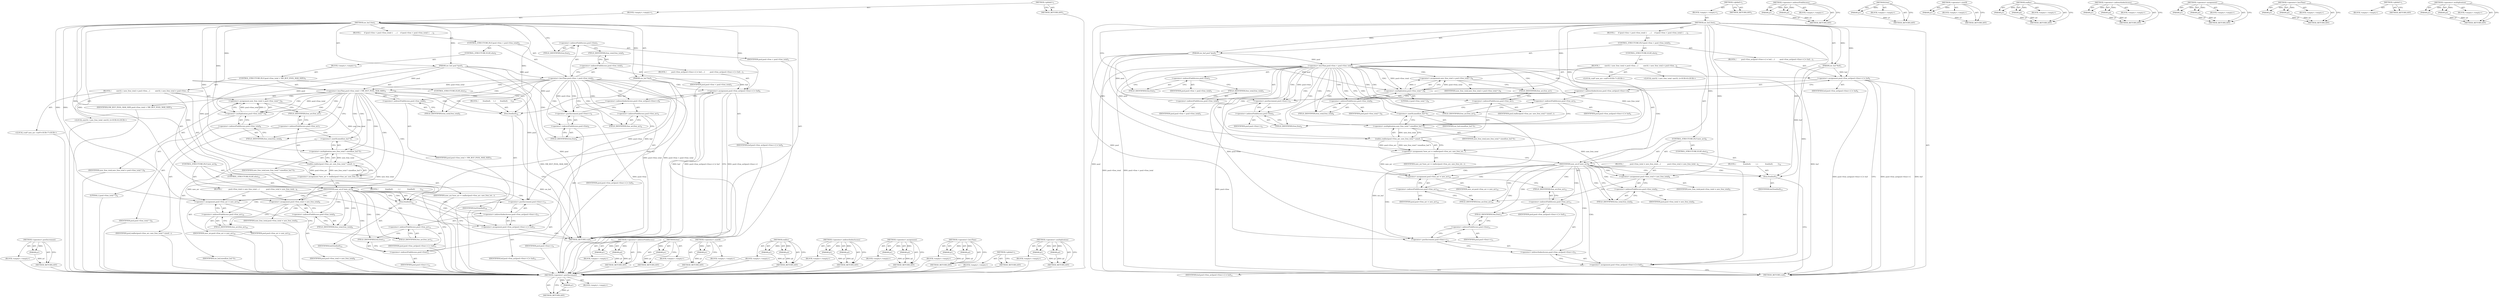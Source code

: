digraph "&lt;operator&gt;.multiplication" {
vulnerable_126 [label=<(METHOD,&lt;operator&gt;.postIncrement)>];
vulnerable_127 [label=<(PARAM,p1)>];
vulnerable_128 [label=<(BLOCK,&lt;empty&gt;,&lt;empty&gt;)>];
vulnerable_129 [label=<(METHOD_RETURN,ANY)>];
vulnerable_6 [label=<(METHOD,&lt;global&gt;)<SUB>1</SUB>>];
vulnerable_7 [label=<(BLOCK,&lt;empty&gt;,&lt;empty&gt;)<SUB>1</SUB>>];
vulnerable_8 [label=<(METHOD,nw_buf_free)<SUB>1</SUB>>];
vulnerable_9 [label=<(PARAM,nw_buf_pool *pool)<SUB>1</SUB>>];
vulnerable_10 [label=<(PARAM,nw_buf *buf)<SUB>1</SUB>>];
vulnerable_11 [label=<(BLOCK,{
     if (pool-&gt;free &lt; pool-&gt;free_total) {
   ...,{
     if (pool-&gt;free &lt; pool-&gt;free_total) {
   ...)<SUB>2</SUB>>];
vulnerable_12 [label=<(CONTROL_STRUCTURE,IF,if (pool-&gt;free &lt; pool-&gt;free_total))<SUB>3</SUB>>];
vulnerable_13 [label=<(&lt;operator&gt;.lessThan,pool-&gt;free &lt; pool-&gt;free_total)<SUB>3</SUB>>];
vulnerable_14 [label=<(&lt;operator&gt;.indirectFieldAccess,pool-&gt;free)<SUB>3</SUB>>];
vulnerable_15 [label=<(IDENTIFIER,pool,pool-&gt;free &lt; pool-&gt;free_total)<SUB>3</SUB>>];
vulnerable_16 [label=<(FIELD_IDENTIFIER,free,free)<SUB>3</SUB>>];
vulnerable_17 [label=<(&lt;operator&gt;.indirectFieldAccess,pool-&gt;free_total)<SUB>3</SUB>>];
vulnerable_18 [label=<(IDENTIFIER,pool,pool-&gt;free &lt; pool-&gt;free_total)<SUB>3</SUB>>];
vulnerable_19 [label=<(FIELD_IDENTIFIER,free_total,free_total)<SUB>3</SUB>>];
vulnerable_20 [label=<(BLOCK,{
         pool-&gt;free_arr[pool-&gt;free++] = buf;
...,{
         pool-&gt;free_arr[pool-&gt;free++] = buf;
...)<SUB>3</SUB>>];
vulnerable_21 [label=<(&lt;operator&gt;.assignment,pool-&gt;free_arr[pool-&gt;free++] = buf)<SUB>4</SUB>>];
vulnerable_22 [label=<(&lt;operator&gt;.indirectIndexAccess,pool-&gt;free_arr[pool-&gt;free++])<SUB>4</SUB>>];
vulnerable_23 [label=<(&lt;operator&gt;.indirectFieldAccess,pool-&gt;free_arr)<SUB>4</SUB>>];
vulnerable_24 [label=<(IDENTIFIER,pool,pool-&gt;free_arr[pool-&gt;free++] = buf)<SUB>4</SUB>>];
vulnerable_25 [label=<(FIELD_IDENTIFIER,free_arr,free_arr)<SUB>4</SUB>>];
vulnerable_26 [label=<(&lt;operator&gt;.postIncrement,pool-&gt;free++)<SUB>4</SUB>>];
vulnerable_27 [label=<(&lt;operator&gt;.indirectFieldAccess,pool-&gt;free)<SUB>4</SUB>>];
vulnerable_28 [label=<(IDENTIFIER,pool,pool-&gt;free++)<SUB>4</SUB>>];
vulnerable_29 [label=<(FIELD_IDENTIFIER,free,free)<SUB>4</SUB>>];
vulnerable_30 [label=<(IDENTIFIER,buf,pool-&gt;free_arr[pool-&gt;free++] = buf)<SUB>4</SUB>>];
vulnerable_31 [label=<(CONTROL_STRUCTURE,ELSE,else)<SUB>5</SUB>>];
vulnerable_32 [label=<(BLOCK,{
         uint32_t new_free_total = pool-&gt;free...,{
         uint32_t new_free_total = pool-&gt;free...)<SUB>5</SUB>>];
vulnerable_33 [label="<(LOCAL,uint32_t new_free_total: uint32_t)<SUB>6</SUB>>"];
vulnerable_34 [label=<(&lt;operator&gt;.assignment,new_free_total = pool-&gt;free_total * 2)<SUB>6</SUB>>];
vulnerable_35 [label=<(IDENTIFIER,new_free_total,new_free_total = pool-&gt;free_total * 2)<SUB>6</SUB>>];
vulnerable_36 [label=<(&lt;operator&gt;.multiplication,pool-&gt;free_total * 2)<SUB>6</SUB>>];
vulnerable_37 [label=<(&lt;operator&gt;.indirectFieldAccess,pool-&gt;free_total)<SUB>6</SUB>>];
vulnerable_38 [label=<(IDENTIFIER,pool,pool-&gt;free_total * 2)<SUB>6</SUB>>];
vulnerable_39 [label=<(FIELD_IDENTIFIER,free_total,free_total)<SUB>6</SUB>>];
vulnerable_40 [label=<(LITERAL,2,pool-&gt;free_total * 2)<SUB>6</SUB>>];
vulnerable_41 [label="<(LOCAL,void* new_arr: void*)<SUB>7</SUB>>"];
vulnerable_42 [label=<(&lt;operator&gt;.assignment,*new_arr = realloc(pool-&gt;free_arr, new_free_tot...)<SUB>7</SUB>>];
vulnerable_43 [label=<(IDENTIFIER,new_arr,*new_arr = realloc(pool-&gt;free_arr, new_free_tot...)<SUB>7</SUB>>];
vulnerable_44 [label=<(realloc,realloc(pool-&gt;free_arr, new_free_total * sizeof...)<SUB>7</SUB>>];
vulnerable_45 [label=<(&lt;operator&gt;.indirectFieldAccess,pool-&gt;free_arr)<SUB>7</SUB>>];
vulnerable_46 [label=<(IDENTIFIER,pool,realloc(pool-&gt;free_arr, new_free_total * sizeof...)<SUB>7</SUB>>];
vulnerable_47 [label=<(FIELD_IDENTIFIER,free_arr,free_arr)<SUB>7</SUB>>];
vulnerable_48 [label=<(&lt;operator&gt;.multiplication,new_free_total * sizeof(nw_buf *))<SUB>7</SUB>>];
vulnerable_49 [label=<(IDENTIFIER,new_free_total,new_free_total * sizeof(nw_buf *))<SUB>7</SUB>>];
vulnerable_50 [label=<(&lt;operator&gt;.sizeOf,sizeof(nw_buf *))<SUB>7</SUB>>];
vulnerable_51 [label=<(IDENTIFIER,nw_buf,sizeof(nw_buf *))<SUB>7</SUB>>];
vulnerable_52 [label=<(CONTROL_STRUCTURE,IF,if (new_arr))<SUB>8</SUB>>];
vulnerable_53 [label=<(IDENTIFIER,new_arr,if (new_arr))<SUB>8</SUB>>];
vulnerable_54 [label=<(BLOCK,{
            pool-&gt;free_total = new_free_total...,{
            pool-&gt;free_total = new_free_total...)<SUB>8</SUB>>];
vulnerable_55 [label=<(&lt;operator&gt;.assignment,pool-&gt;free_total = new_free_total)<SUB>9</SUB>>];
vulnerable_56 [label=<(&lt;operator&gt;.indirectFieldAccess,pool-&gt;free_total)<SUB>9</SUB>>];
vulnerable_57 [label=<(IDENTIFIER,pool,pool-&gt;free_total = new_free_total)<SUB>9</SUB>>];
vulnerable_58 [label=<(FIELD_IDENTIFIER,free_total,free_total)<SUB>9</SUB>>];
vulnerable_59 [label=<(IDENTIFIER,new_free_total,pool-&gt;free_total = new_free_total)<SUB>9</SUB>>];
vulnerable_60 [label=<(&lt;operator&gt;.assignment,pool-&gt;free_arr = new_arr)<SUB>10</SUB>>];
vulnerable_61 [label=<(&lt;operator&gt;.indirectFieldAccess,pool-&gt;free_arr)<SUB>10</SUB>>];
vulnerable_62 [label=<(IDENTIFIER,pool,pool-&gt;free_arr = new_arr)<SUB>10</SUB>>];
vulnerable_63 [label=<(FIELD_IDENTIFIER,free_arr,free_arr)<SUB>10</SUB>>];
vulnerable_64 [label=<(IDENTIFIER,new_arr,pool-&gt;free_arr = new_arr)<SUB>10</SUB>>];
vulnerable_65 [label=<(&lt;operator&gt;.assignment,pool-&gt;free_arr[pool-&gt;free++] = buf)<SUB>11</SUB>>];
vulnerable_66 [label=<(&lt;operator&gt;.indirectIndexAccess,pool-&gt;free_arr[pool-&gt;free++])<SUB>11</SUB>>];
vulnerable_67 [label=<(&lt;operator&gt;.indirectFieldAccess,pool-&gt;free_arr)<SUB>11</SUB>>];
vulnerable_68 [label=<(IDENTIFIER,pool,pool-&gt;free_arr[pool-&gt;free++] = buf)<SUB>11</SUB>>];
vulnerable_69 [label=<(FIELD_IDENTIFIER,free_arr,free_arr)<SUB>11</SUB>>];
vulnerable_70 [label=<(&lt;operator&gt;.postIncrement,pool-&gt;free++)<SUB>11</SUB>>];
vulnerable_71 [label=<(&lt;operator&gt;.indirectFieldAccess,pool-&gt;free)<SUB>11</SUB>>];
vulnerable_72 [label=<(IDENTIFIER,pool,pool-&gt;free++)<SUB>11</SUB>>];
vulnerable_73 [label=<(FIELD_IDENTIFIER,free,free)<SUB>11</SUB>>];
vulnerable_74 [label=<(IDENTIFIER,buf,pool-&gt;free_arr[pool-&gt;free++] = buf)<SUB>11</SUB>>];
vulnerable_75 [label=<(CONTROL_STRUCTURE,ELSE,else)<SUB>12</SUB>>];
vulnerable_76 [label=<(BLOCK,{
             free(buf);
         },{
             free(buf);
         })<SUB>12</SUB>>];
vulnerable_77 [label=<(free,free(buf))<SUB>13</SUB>>];
vulnerable_78 [label=<(IDENTIFIER,buf,free(buf))<SUB>13</SUB>>];
vulnerable_79 [label=<(METHOD_RETURN,void)<SUB>1</SUB>>];
vulnerable_81 [label=<(METHOD_RETURN,ANY)<SUB>1</SUB>>];
vulnerable_111 [label=<(METHOD,&lt;operator&gt;.indirectFieldAccess)>];
vulnerable_112 [label=<(PARAM,p1)>];
vulnerable_113 [label=<(PARAM,p2)>];
vulnerable_114 [label=<(BLOCK,&lt;empty&gt;,&lt;empty&gt;)>];
vulnerable_115 [label=<(METHOD_RETURN,ANY)>];
vulnerable_144 [label=<(METHOD,free)>];
vulnerable_145 [label=<(PARAM,p1)>];
vulnerable_146 [label=<(BLOCK,&lt;empty&gt;,&lt;empty&gt;)>];
vulnerable_147 [label=<(METHOD_RETURN,ANY)>];
vulnerable_140 [label=<(METHOD,&lt;operator&gt;.sizeOf)>];
vulnerable_141 [label=<(PARAM,p1)>];
vulnerable_142 [label=<(BLOCK,&lt;empty&gt;,&lt;empty&gt;)>];
vulnerable_143 [label=<(METHOD_RETURN,ANY)>];
vulnerable_135 [label=<(METHOD,realloc)>];
vulnerable_136 [label=<(PARAM,p1)>];
vulnerable_137 [label=<(PARAM,p2)>];
vulnerable_138 [label=<(BLOCK,&lt;empty&gt;,&lt;empty&gt;)>];
vulnerable_139 [label=<(METHOD_RETURN,ANY)>];
vulnerable_121 [label=<(METHOD,&lt;operator&gt;.indirectIndexAccess)>];
vulnerable_122 [label=<(PARAM,p1)>];
vulnerable_123 [label=<(PARAM,p2)>];
vulnerable_124 [label=<(BLOCK,&lt;empty&gt;,&lt;empty&gt;)>];
vulnerable_125 [label=<(METHOD_RETURN,ANY)>];
vulnerable_116 [label=<(METHOD,&lt;operator&gt;.assignment)>];
vulnerable_117 [label=<(PARAM,p1)>];
vulnerable_118 [label=<(PARAM,p2)>];
vulnerable_119 [label=<(BLOCK,&lt;empty&gt;,&lt;empty&gt;)>];
vulnerable_120 [label=<(METHOD_RETURN,ANY)>];
vulnerable_106 [label=<(METHOD,&lt;operator&gt;.lessThan)>];
vulnerable_107 [label=<(PARAM,p1)>];
vulnerable_108 [label=<(PARAM,p2)>];
vulnerable_109 [label=<(BLOCK,&lt;empty&gt;,&lt;empty&gt;)>];
vulnerable_110 [label=<(METHOD_RETURN,ANY)>];
vulnerable_100 [label=<(METHOD,&lt;global&gt;)<SUB>1</SUB>>];
vulnerable_101 [label=<(BLOCK,&lt;empty&gt;,&lt;empty&gt;)>];
vulnerable_102 [label=<(METHOD_RETURN,ANY)>];
vulnerable_130 [label=<(METHOD,&lt;operator&gt;.multiplication)>];
vulnerable_131 [label=<(PARAM,p1)>];
vulnerable_132 [label=<(PARAM,p2)>];
vulnerable_133 [label=<(BLOCK,&lt;empty&gt;,&lt;empty&gt;)>];
vulnerable_134 [label=<(METHOD_RETURN,ANY)>];
fixed_137 [label=<(METHOD,&lt;operator&gt;.postIncrement)>];
fixed_138 [label=<(PARAM,p1)>];
fixed_139 [label=<(BLOCK,&lt;empty&gt;,&lt;empty&gt;)>];
fixed_140 [label=<(METHOD_RETURN,ANY)>];
fixed_6 [label=<(METHOD,&lt;global&gt;)<SUB>1</SUB>>];
fixed_7 [label=<(BLOCK,&lt;empty&gt;,&lt;empty&gt;)<SUB>1</SUB>>];
fixed_8 [label=<(METHOD,nw_buf_free)<SUB>1</SUB>>];
fixed_9 [label=<(PARAM,nw_buf_pool *pool)<SUB>1</SUB>>];
fixed_10 [label=<(PARAM,nw_buf *buf)<SUB>1</SUB>>];
fixed_11 [label=<(BLOCK,{
     if (pool-&gt;free &lt; pool-&gt;free_total) {
   ...,{
     if (pool-&gt;free &lt; pool-&gt;free_total) {
   ...)<SUB>2</SUB>>];
fixed_12 [label=<(CONTROL_STRUCTURE,IF,if (pool-&gt;free &lt; pool-&gt;free_total))<SUB>3</SUB>>];
fixed_13 [label=<(&lt;operator&gt;.lessThan,pool-&gt;free &lt; pool-&gt;free_total)<SUB>3</SUB>>];
fixed_14 [label=<(&lt;operator&gt;.indirectFieldAccess,pool-&gt;free)<SUB>3</SUB>>];
fixed_15 [label=<(IDENTIFIER,pool,pool-&gt;free &lt; pool-&gt;free_total)<SUB>3</SUB>>];
fixed_16 [label=<(FIELD_IDENTIFIER,free,free)<SUB>3</SUB>>];
fixed_17 [label=<(&lt;operator&gt;.indirectFieldAccess,pool-&gt;free_total)<SUB>3</SUB>>];
fixed_18 [label=<(IDENTIFIER,pool,pool-&gt;free &lt; pool-&gt;free_total)<SUB>3</SUB>>];
fixed_19 [label=<(FIELD_IDENTIFIER,free_total,free_total)<SUB>3</SUB>>];
fixed_20 [label=<(BLOCK,{
         pool-&gt;free_arr[pool-&gt;free++] = buf;
...,{
         pool-&gt;free_arr[pool-&gt;free++] = buf;
...)<SUB>3</SUB>>];
fixed_21 [label=<(&lt;operator&gt;.assignment,pool-&gt;free_arr[pool-&gt;free++] = buf)<SUB>4</SUB>>];
fixed_22 [label=<(&lt;operator&gt;.indirectIndexAccess,pool-&gt;free_arr[pool-&gt;free++])<SUB>4</SUB>>];
fixed_23 [label=<(&lt;operator&gt;.indirectFieldAccess,pool-&gt;free_arr)<SUB>4</SUB>>];
fixed_24 [label=<(IDENTIFIER,pool,pool-&gt;free_arr[pool-&gt;free++] = buf)<SUB>4</SUB>>];
fixed_25 [label=<(FIELD_IDENTIFIER,free_arr,free_arr)<SUB>4</SUB>>];
fixed_26 [label=<(&lt;operator&gt;.postIncrement,pool-&gt;free++)<SUB>4</SUB>>];
fixed_27 [label=<(&lt;operator&gt;.indirectFieldAccess,pool-&gt;free)<SUB>4</SUB>>];
fixed_28 [label=<(IDENTIFIER,pool,pool-&gt;free++)<SUB>4</SUB>>];
fixed_29 [label=<(FIELD_IDENTIFIER,free,free)<SUB>4</SUB>>];
fixed_30 [label=<(IDENTIFIER,buf,pool-&gt;free_arr[pool-&gt;free++] = buf)<SUB>4</SUB>>];
fixed_31 [label=<(CONTROL_STRUCTURE,ELSE,else)<SUB>5</SUB>>];
fixed_32 [label=<(BLOCK,&lt;empty&gt;,&lt;empty&gt;)<SUB>5</SUB>>];
fixed_33 [label=<(CONTROL_STRUCTURE,IF,if (pool-&gt;free_total &lt; NW_BUF_POOL_MAX_SIZE))<SUB>5</SUB>>];
fixed_34 [label=<(&lt;operator&gt;.lessThan,pool-&gt;free_total &lt; NW_BUF_POOL_MAX_SIZE)<SUB>5</SUB>>];
fixed_35 [label=<(&lt;operator&gt;.indirectFieldAccess,pool-&gt;free_total)<SUB>5</SUB>>];
fixed_36 [label=<(IDENTIFIER,pool,pool-&gt;free_total &lt; NW_BUF_POOL_MAX_SIZE)<SUB>5</SUB>>];
fixed_37 [label=<(FIELD_IDENTIFIER,free_total,free_total)<SUB>5</SUB>>];
fixed_38 [label=<(IDENTIFIER,NW_BUF_POOL_MAX_SIZE,pool-&gt;free_total &lt; NW_BUF_POOL_MAX_SIZE)<SUB>5</SUB>>];
fixed_39 [label=<(BLOCK,{
         uint32_t new_free_total = pool-&gt;free...,{
         uint32_t new_free_total = pool-&gt;free...)<SUB>5</SUB>>];
fixed_40 [label="<(LOCAL,uint32_t new_free_total: uint32_t)<SUB>6</SUB>>"];
fixed_41 [label=<(&lt;operator&gt;.assignment,new_free_total = pool-&gt;free_total * 2)<SUB>6</SUB>>];
fixed_42 [label=<(IDENTIFIER,new_free_total,new_free_total = pool-&gt;free_total * 2)<SUB>6</SUB>>];
fixed_43 [label=<(&lt;operator&gt;.multiplication,pool-&gt;free_total * 2)<SUB>6</SUB>>];
fixed_44 [label=<(&lt;operator&gt;.indirectFieldAccess,pool-&gt;free_total)<SUB>6</SUB>>];
fixed_45 [label=<(IDENTIFIER,pool,pool-&gt;free_total * 2)<SUB>6</SUB>>];
fixed_46 [label=<(FIELD_IDENTIFIER,free_total,free_total)<SUB>6</SUB>>];
fixed_47 [label=<(LITERAL,2,pool-&gt;free_total * 2)<SUB>6</SUB>>];
fixed_48 [label="<(LOCAL,void* new_arr: void*)<SUB>7</SUB>>"];
fixed_49 [label=<(&lt;operator&gt;.assignment,*new_arr = realloc(pool-&gt;free_arr, new_free_tot...)<SUB>7</SUB>>];
fixed_50 [label=<(IDENTIFIER,new_arr,*new_arr = realloc(pool-&gt;free_arr, new_free_tot...)<SUB>7</SUB>>];
fixed_51 [label=<(realloc,realloc(pool-&gt;free_arr, new_free_total * sizeof...)<SUB>7</SUB>>];
fixed_52 [label=<(&lt;operator&gt;.indirectFieldAccess,pool-&gt;free_arr)<SUB>7</SUB>>];
fixed_53 [label=<(IDENTIFIER,pool,realloc(pool-&gt;free_arr, new_free_total * sizeof...)<SUB>7</SUB>>];
fixed_54 [label=<(FIELD_IDENTIFIER,free_arr,free_arr)<SUB>7</SUB>>];
fixed_55 [label=<(&lt;operator&gt;.multiplication,new_free_total * sizeof(nw_buf *))<SUB>7</SUB>>];
fixed_56 [label=<(IDENTIFIER,new_free_total,new_free_total * sizeof(nw_buf *))<SUB>7</SUB>>];
fixed_57 [label=<(&lt;operator&gt;.sizeOf,sizeof(nw_buf *))<SUB>7</SUB>>];
fixed_58 [label=<(IDENTIFIER,nw_buf,sizeof(nw_buf *))<SUB>7</SUB>>];
fixed_59 [label=<(CONTROL_STRUCTURE,IF,if (new_arr))<SUB>8</SUB>>];
fixed_60 [label=<(IDENTIFIER,new_arr,if (new_arr))<SUB>8</SUB>>];
fixed_61 [label=<(BLOCK,{
            pool-&gt;free_total = new_free_total...,{
            pool-&gt;free_total = new_free_total...)<SUB>8</SUB>>];
fixed_62 [label=<(&lt;operator&gt;.assignment,pool-&gt;free_total = new_free_total)<SUB>9</SUB>>];
fixed_63 [label=<(&lt;operator&gt;.indirectFieldAccess,pool-&gt;free_total)<SUB>9</SUB>>];
fixed_64 [label=<(IDENTIFIER,pool,pool-&gt;free_total = new_free_total)<SUB>9</SUB>>];
fixed_65 [label=<(FIELD_IDENTIFIER,free_total,free_total)<SUB>9</SUB>>];
fixed_66 [label=<(IDENTIFIER,new_free_total,pool-&gt;free_total = new_free_total)<SUB>9</SUB>>];
fixed_67 [label=<(&lt;operator&gt;.assignment,pool-&gt;free_arr = new_arr)<SUB>10</SUB>>];
fixed_68 [label=<(&lt;operator&gt;.indirectFieldAccess,pool-&gt;free_arr)<SUB>10</SUB>>];
fixed_69 [label=<(IDENTIFIER,pool,pool-&gt;free_arr = new_arr)<SUB>10</SUB>>];
fixed_70 [label=<(FIELD_IDENTIFIER,free_arr,free_arr)<SUB>10</SUB>>];
fixed_71 [label=<(IDENTIFIER,new_arr,pool-&gt;free_arr = new_arr)<SUB>10</SUB>>];
fixed_72 [label=<(&lt;operator&gt;.assignment,pool-&gt;free_arr[pool-&gt;free++] = buf)<SUB>11</SUB>>];
fixed_73 [label=<(&lt;operator&gt;.indirectIndexAccess,pool-&gt;free_arr[pool-&gt;free++])<SUB>11</SUB>>];
fixed_74 [label=<(&lt;operator&gt;.indirectFieldAccess,pool-&gt;free_arr)<SUB>11</SUB>>];
fixed_75 [label=<(IDENTIFIER,pool,pool-&gt;free_arr[pool-&gt;free++] = buf)<SUB>11</SUB>>];
fixed_76 [label=<(FIELD_IDENTIFIER,free_arr,free_arr)<SUB>11</SUB>>];
fixed_77 [label=<(&lt;operator&gt;.postIncrement,pool-&gt;free++)<SUB>11</SUB>>];
fixed_78 [label=<(&lt;operator&gt;.indirectFieldAccess,pool-&gt;free)<SUB>11</SUB>>];
fixed_79 [label=<(IDENTIFIER,pool,pool-&gt;free++)<SUB>11</SUB>>];
fixed_80 [label=<(FIELD_IDENTIFIER,free,free)<SUB>11</SUB>>];
fixed_81 [label=<(IDENTIFIER,buf,pool-&gt;free_arr[pool-&gt;free++] = buf)<SUB>11</SUB>>];
fixed_82 [label=<(CONTROL_STRUCTURE,ELSE,else)<SUB>12</SUB>>];
fixed_83 [label=<(BLOCK,{
             free(buf);
         },{
             free(buf);
         })<SUB>12</SUB>>];
fixed_84 [label=<(free,free(buf))<SUB>13</SUB>>];
fixed_85 [label=<(IDENTIFIER,buf,free(buf))<SUB>13</SUB>>];
fixed_86 [label=<(CONTROL_STRUCTURE,ELSE,else)<SUB>15</SUB>>];
fixed_87 [label=<(BLOCK,{
        free(buf);
     },{
        free(buf);
     })<SUB>15</SUB>>];
fixed_88 [label=<(free,free(buf))<SUB>16</SUB>>];
fixed_89 [label=<(IDENTIFIER,buf,free(buf))<SUB>16</SUB>>];
fixed_90 [label=<(METHOD_RETURN,void)<SUB>1</SUB>>];
fixed_92 [label=<(METHOD_RETURN,ANY)<SUB>1</SUB>>];
fixed_122 [label=<(METHOD,&lt;operator&gt;.indirectFieldAccess)>];
fixed_123 [label=<(PARAM,p1)>];
fixed_124 [label=<(PARAM,p2)>];
fixed_125 [label=<(BLOCK,&lt;empty&gt;,&lt;empty&gt;)>];
fixed_126 [label=<(METHOD_RETURN,ANY)>];
fixed_155 [label=<(METHOD,free)>];
fixed_156 [label=<(PARAM,p1)>];
fixed_157 [label=<(BLOCK,&lt;empty&gt;,&lt;empty&gt;)>];
fixed_158 [label=<(METHOD_RETURN,ANY)>];
fixed_151 [label=<(METHOD,&lt;operator&gt;.sizeOf)>];
fixed_152 [label=<(PARAM,p1)>];
fixed_153 [label=<(BLOCK,&lt;empty&gt;,&lt;empty&gt;)>];
fixed_154 [label=<(METHOD_RETURN,ANY)>];
fixed_146 [label=<(METHOD,realloc)>];
fixed_147 [label=<(PARAM,p1)>];
fixed_148 [label=<(PARAM,p2)>];
fixed_149 [label=<(BLOCK,&lt;empty&gt;,&lt;empty&gt;)>];
fixed_150 [label=<(METHOD_RETURN,ANY)>];
fixed_132 [label=<(METHOD,&lt;operator&gt;.indirectIndexAccess)>];
fixed_133 [label=<(PARAM,p1)>];
fixed_134 [label=<(PARAM,p2)>];
fixed_135 [label=<(BLOCK,&lt;empty&gt;,&lt;empty&gt;)>];
fixed_136 [label=<(METHOD_RETURN,ANY)>];
fixed_127 [label=<(METHOD,&lt;operator&gt;.assignment)>];
fixed_128 [label=<(PARAM,p1)>];
fixed_129 [label=<(PARAM,p2)>];
fixed_130 [label=<(BLOCK,&lt;empty&gt;,&lt;empty&gt;)>];
fixed_131 [label=<(METHOD_RETURN,ANY)>];
fixed_117 [label=<(METHOD,&lt;operator&gt;.lessThan)>];
fixed_118 [label=<(PARAM,p1)>];
fixed_119 [label=<(PARAM,p2)>];
fixed_120 [label=<(BLOCK,&lt;empty&gt;,&lt;empty&gt;)>];
fixed_121 [label=<(METHOD_RETURN,ANY)>];
fixed_111 [label=<(METHOD,&lt;global&gt;)<SUB>1</SUB>>];
fixed_112 [label=<(BLOCK,&lt;empty&gt;,&lt;empty&gt;)>];
fixed_113 [label=<(METHOD_RETURN,ANY)>];
fixed_141 [label=<(METHOD,&lt;operator&gt;.multiplication)>];
fixed_142 [label=<(PARAM,p1)>];
fixed_143 [label=<(PARAM,p2)>];
fixed_144 [label=<(BLOCK,&lt;empty&gt;,&lt;empty&gt;)>];
fixed_145 [label=<(METHOD_RETURN,ANY)>];
vulnerable_126 -> vulnerable_127  [key=0, label="AST: "];
vulnerable_126 -> vulnerable_127  [key=1, label="DDG: "];
vulnerable_126 -> vulnerable_128  [key=0, label="AST: "];
vulnerable_126 -> vulnerable_129  [key=0, label="AST: "];
vulnerable_126 -> vulnerable_129  [key=1, label="CFG: "];
vulnerable_127 -> vulnerable_129  [key=0, label="DDG: p1"];
vulnerable_6 -> vulnerable_7  [key=0, label="AST: "];
vulnerable_6 -> vulnerable_81  [key=0, label="AST: "];
vulnerable_6 -> vulnerable_81  [key=1, label="CFG: "];
vulnerable_7 -> vulnerable_8  [key=0, label="AST: "];
vulnerable_8 -> vulnerable_9  [key=0, label="AST: "];
vulnerable_8 -> vulnerable_9  [key=1, label="DDG: "];
vulnerable_8 -> vulnerable_10  [key=0, label="AST: "];
vulnerable_8 -> vulnerable_10  [key=1, label="DDG: "];
vulnerable_8 -> vulnerable_11  [key=0, label="AST: "];
vulnerable_8 -> vulnerable_79  [key=0, label="AST: "];
vulnerable_8 -> vulnerable_16  [key=0, label="CFG: "];
vulnerable_8 -> vulnerable_21  [key=0, label="DDG: "];
vulnerable_8 -> vulnerable_53  [key=0, label="DDG: "];
vulnerable_8 -> vulnerable_36  [key=0, label="DDG: "];
vulnerable_8 -> vulnerable_55  [key=0, label="DDG: "];
vulnerable_8 -> vulnerable_60  [key=0, label="DDG: "];
vulnerable_8 -> vulnerable_65  [key=0, label="DDG: "];
vulnerable_8 -> vulnerable_48  [key=0, label="DDG: "];
vulnerable_8 -> vulnerable_77  [key=0, label="DDG: "];
vulnerable_9 -> vulnerable_79  [key=0, label="DDG: pool"];
vulnerable_9 -> vulnerable_13  [key=0, label="DDG: pool"];
vulnerable_9 -> vulnerable_26  [key=0, label="DDG: pool"];
vulnerable_9 -> vulnerable_36  [key=0, label="DDG: pool"];
vulnerable_9 -> vulnerable_44  [key=0, label="DDG: pool"];
vulnerable_9 -> vulnerable_70  [key=0, label="DDG: pool"];
vulnerable_10 -> vulnerable_21  [key=0, label="DDG: buf"];
vulnerable_10 -> vulnerable_65  [key=0, label="DDG: buf"];
vulnerable_10 -> vulnerable_77  [key=0, label="DDG: buf"];
vulnerable_11 -> vulnerable_12  [key=0, label="AST: "];
vulnerable_12 -> vulnerable_13  [key=0, label="AST: "];
vulnerable_12 -> vulnerable_20  [key=0, label="AST: "];
vulnerable_12 -> vulnerable_31  [key=0, label="AST: "];
vulnerable_13 -> vulnerable_14  [key=0, label="AST: "];
vulnerable_13 -> vulnerable_17  [key=0, label="AST: "];
vulnerable_13 -> vulnerable_25  [key=0, label="CFG: "];
vulnerable_13 -> vulnerable_25  [key=1, label="CDG: "];
vulnerable_13 -> vulnerable_39  [key=0, label="CFG: "];
vulnerable_13 -> vulnerable_39  [key=1, label="CDG: "];
vulnerable_13 -> vulnerable_79  [key=0, label="DDG: pool-&gt;free_total"];
vulnerable_13 -> vulnerable_79  [key=1, label="DDG: pool-&gt;free &lt; pool-&gt;free_total"];
vulnerable_13 -> vulnerable_26  [key=0, label="DDG: pool-&gt;free"];
vulnerable_13 -> vulnerable_26  [key=1, label="CDG: "];
vulnerable_13 -> vulnerable_36  [key=0, label="DDG: pool-&gt;free_total"];
vulnerable_13 -> vulnerable_36  [key=1, label="CDG: "];
vulnerable_13 -> vulnerable_70  [key=0, label="DDG: pool-&gt;free"];
vulnerable_13 -> vulnerable_47  [key=0, label="CDG: "];
vulnerable_13 -> vulnerable_34  [key=0, label="CDG: "];
vulnerable_13 -> vulnerable_21  [key=0, label="CDG: "];
vulnerable_13 -> vulnerable_48  [key=0, label="CDG: "];
vulnerable_13 -> vulnerable_42  [key=0, label="CDG: "];
vulnerable_13 -> vulnerable_37  [key=0, label="CDG: "];
vulnerable_13 -> vulnerable_22  [key=0, label="CDG: "];
vulnerable_13 -> vulnerable_45  [key=0, label="CDG: "];
vulnerable_13 -> vulnerable_27  [key=0, label="CDG: "];
vulnerable_13 -> vulnerable_29  [key=0, label="CDG: "];
vulnerable_13 -> vulnerable_50  [key=0, label="CDG: "];
vulnerable_13 -> vulnerable_44  [key=0, label="CDG: "];
vulnerable_13 -> vulnerable_23  [key=0, label="CDG: "];
vulnerable_13 -> vulnerable_53  [key=0, label="CDG: "];
vulnerable_14 -> vulnerable_15  [key=0, label="AST: "];
vulnerable_14 -> vulnerable_16  [key=0, label="AST: "];
vulnerable_14 -> vulnerable_19  [key=0, label="CFG: "];
vulnerable_16 -> vulnerable_14  [key=0, label="CFG: "];
vulnerable_17 -> vulnerable_18  [key=0, label="AST: "];
vulnerable_17 -> vulnerable_19  [key=0, label="AST: "];
vulnerable_17 -> vulnerable_13  [key=0, label="CFG: "];
vulnerable_19 -> vulnerable_17  [key=0, label="CFG: "];
vulnerable_20 -> vulnerable_21  [key=0, label="AST: "];
vulnerable_21 -> vulnerable_22  [key=0, label="AST: "];
vulnerable_21 -> vulnerable_30  [key=0, label="AST: "];
vulnerable_21 -> vulnerable_79  [key=0, label="CFG: "];
vulnerable_21 -> vulnerable_79  [key=1, label="DDG: pool-&gt;free_arr[pool-&gt;free++]"];
vulnerable_21 -> vulnerable_79  [key=2, label="DDG: buf"];
vulnerable_21 -> vulnerable_79  [key=3, label="DDG: pool-&gt;free_arr[pool-&gt;free++] = buf"];
vulnerable_22 -> vulnerable_23  [key=0, label="AST: "];
vulnerable_22 -> vulnerable_26  [key=0, label="AST: "];
vulnerable_22 -> vulnerable_21  [key=0, label="CFG: "];
vulnerable_23 -> vulnerable_24  [key=0, label="AST: "];
vulnerable_23 -> vulnerable_25  [key=0, label="AST: "];
vulnerable_23 -> vulnerable_29  [key=0, label="CFG: "];
vulnerable_25 -> vulnerable_23  [key=0, label="CFG: "];
vulnerable_26 -> vulnerable_27  [key=0, label="AST: "];
vulnerable_26 -> vulnerable_22  [key=0, label="CFG: "];
vulnerable_26 -> vulnerable_79  [key=0, label="DDG: pool-&gt;free"];
vulnerable_27 -> vulnerable_28  [key=0, label="AST: "];
vulnerable_27 -> vulnerable_29  [key=0, label="AST: "];
vulnerable_27 -> vulnerable_26  [key=0, label="CFG: "];
vulnerable_29 -> vulnerable_27  [key=0, label="CFG: "];
vulnerable_31 -> vulnerable_32  [key=0, label="AST: "];
vulnerable_32 -> vulnerable_33  [key=0, label="AST: "];
vulnerable_32 -> vulnerable_34  [key=0, label="AST: "];
vulnerable_32 -> vulnerable_41  [key=0, label="AST: "];
vulnerable_32 -> vulnerable_42  [key=0, label="AST: "];
vulnerable_32 -> vulnerable_52  [key=0, label="AST: "];
vulnerable_34 -> vulnerable_35  [key=0, label="AST: "];
vulnerable_34 -> vulnerable_36  [key=0, label="AST: "];
vulnerable_34 -> vulnerable_47  [key=0, label="CFG: "];
vulnerable_34 -> vulnerable_48  [key=0, label="DDG: new_free_total"];
vulnerable_36 -> vulnerable_37  [key=0, label="AST: "];
vulnerable_36 -> vulnerable_40  [key=0, label="AST: "];
vulnerable_36 -> vulnerable_34  [key=0, label="CFG: "];
vulnerable_36 -> vulnerable_34  [key=1, label="DDG: pool-&gt;free_total"];
vulnerable_36 -> vulnerable_34  [key=2, label="DDG: 2"];
vulnerable_37 -> vulnerable_38  [key=0, label="AST: "];
vulnerable_37 -> vulnerable_39  [key=0, label="AST: "];
vulnerable_37 -> vulnerable_36  [key=0, label="CFG: "];
vulnerable_39 -> vulnerable_37  [key=0, label="CFG: "];
vulnerable_42 -> vulnerable_43  [key=0, label="AST: "];
vulnerable_42 -> vulnerable_44  [key=0, label="AST: "];
vulnerable_42 -> vulnerable_53  [key=0, label="CFG: "];
vulnerable_42 -> vulnerable_60  [key=0, label="DDG: new_arr"];
vulnerable_44 -> vulnerable_45  [key=0, label="AST: "];
vulnerable_44 -> vulnerable_48  [key=0, label="AST: "];
vulnerable_44 -> vulnerable_42  [key=0, label="CFG: "];
vulnerable_44 -> vulnerable_42  [key=1, label="DDG: pool-&gt;free_arr"];
vulnerable_44 -> vulnerable_42  [key=2, label="DDG: new_free_total * sizeof(nw_buf *)"];
vulnerable_45 -> vulnerable_46  [key=0, label="AST: "];
vulnerable_45 -> vulnerable_47  [key=0, label="AST: "];
vulnerable_45 -> vulnerable_50  [key=0, label="CFG: "];
vulnerable_47 -> vulnerable_45  [key=0, label="CFG: "];
vulnerable_48 -> vulnerable_49  [key=0, label="AST: "];
vulnerable_48 -> vulnerable_50  [key=0, label="AST: "];
vulnerable_48 -> vulnerable_44  [key=0, label="CFG: "];
vulnerable_48 -> vulnerable_44  [key=1, label="DDG: new_free_total"];
vulnerable_48 -> vulnerable_55  [key=0, label="DDG: new_free_total"];
vulnerable_50 -> vulnerable_51  [key=0, label="AST: "];
vulnerable_50 -> vulnerable_48  [key=0, label="CFG: "];
vulnerable_50 -> vulnerable_79  [key=0, label="DDG: nw_buf"];
vulnerable_52 -> vulnerable_53  [key=0, label="AST: "];
vulnerable_52 -> vulnerable_54  [key=0, label="AST: "];
vulnerable_52 -> vulnerable_75  [key=0, label="AST: "];
vulnerable_53 -> vulnerable_58  [key=0, label="CFG: "];
vulnerable_53 -> vulnerable_58  [key=1, label="CDG: "];
vulnerable_53 -> vulnerable_77  [key=0, label="CFG: "];
vulnerable_53 -> vulnerable_77  [key=1, label="CDG: "];
vulnerable_53 -> vulnerable_60  [key=0, label="CDG: "];
vulnerable_53 -> vulnerable_73  [key=0, label="CDG: "];
vulnerable_53 -> vulnerable_66  [key=0, label="CDG: "];
vulnerable_53 -> vulnerable_56  [key=0, label="CDG: "];
vulnerable_53 -> vulnerable_69  [key=0, label="CDG: "];
vulnerable_53 -> vulnerable_67  [key=0, label="CDG: "];
vulnerable_53 -> vulnerable_65  [key=0, label="CDG: "];
vulnerable_53 -> vulnerable_61  [key=0, label="CDG: "];
vulnerable_53 -> vulnerable_71  [key=0, label="CDG: "];
vulnerable_53 -> vulnerable_70  [key=0, label="CDG: "];
vulnerable_53 -> vulnerable_63  [key=0, label="CDG: "];
vulnerable_53 -> vulnerable_55  [key=0, label="CDG: "];
vulnerable_54 -> vulnerable_55  [key=0, label="AST: "];
vulnerable_54 -> vulnerable_60  [key=0, label="AST: "];
vulnerable_54 -> vulnerable_65  [key=0, label="AST: "];
vulnerable_55 -> vulnerable_56  [key=0, label="AST: "];
vulnerable_55 -> vulnerable_59  [key=0, label="AST: "];
vulnerable_55 -> vulnerable_63  [key=0, label="CFG: "];
vulnerable_56 -> vulnerable_57  [key=0, label="AST: "];
vulnerable_56 -> vulnerable_58  [key=0, label="AST: "];
vulnerable_56 -> vulnerable_55  [key=0, label="CFG: "];
vulnerable_58 -> vulnerable_56  [key=0, label="CFG: "];
vulnerable_60 -> vulnerable_61  [key=0, label="AST: "];
vulnerable_60 -> vulnerable_64  [key=0, label="AST: "];
vulnerable_60 -> vulnerable_69  [key=0, label="CFG: "];
vulnerable_61 -> vulnerable_62  [key=0, label="AST: "];
vulnerable_61 -> vulnerable_63  [key=0, label="AST: "];
vulnerable_61 -> vulnerable_60  [key=0, label="CFG: "];
vulnerable_63 -> vulnerable_61  [key=0, label="CFG: "];
vulnerable_65 -> vulnerable_66  [key=0, label="AST: "];
vulnerable_65 -> vulnerable_74  [key=0, label="AST: "];
vulnerable_65 -> vulnerable_79  [key=0, label="CFG: "];
vulnerable_66 -> vulnerable_67  [key=0, label="AST: "];
vulnerable_66 -> vulnerable_70  [key=0, label="AST: "];
vulnerable_66 -> vulnerable_65  [key=0, label="CFG: "];
vulnerable_67 -> vulnerable_68  [key=0, label="AST: "];
vulnerable_67 -> vulnerable_69  [key=0, label="AST: "];
vulnerable_67 -> vulnerable_73  [key=0, label="CFG: "];
vulnerable_69 -> vulnerable_67  [key=0, label="CFG: "];
vulnerable_70 -> vulnerable_71  [key=0, label="AST: "];
vulnerable_70 -> vulnerable_66  [key=0, label="CFG: "];
vulnerable_71 -> vulnerable_72  [key=0, label="AST: "];
vulnerable_71 -> vulnerable_73  [key=0, label="AST: "];
vulnerable_71 -> vulnerable_70  [key=0, label="CFG: "];
vulnerable_73 -> vulnerable_71  [key=0, label="CFG: "];
vulnerable_75 -> vulnerable_76  [key=0, label="AST: "];
vulnerable_76 -> vulnerable_77  [key=0, label="AST: "];
vulnerable_77 -> vulnerable_78  [key=0, label="AST: "];
vulnerable_77 -> vulnerable_79  [key=0, label="CFG: "];
vulnerable_111 -> vulnerable_112  [key=0, label="AST: "];
vulnerable_111 -> vulnerable_112  [key=1, label="DDG: "];
vulnerable_111 -> vulnerable_114  [key=0, label="AST: "];
vulnerable_111 -> vulnerable_113  [key=0, label="AST: "];
vulnerable_111 -> vulnerable_113  [key=1, label="DDG: "];
vulnerable_111 -> vulnerable_115  [key=0, label="AST: "];
vulnerable_111 -> vulnerable_115  [key=1, label="CFG: "];
vulnerable_112 -> vulnerable_115  [key=0, label="DDG: p1"];
vulnerable_113 -> vulnerable_115  [key=0, label="DDG: p2"];
vulnerable_144 -> vulnerable_145  [key=0, label="AST: "];
vulnerable_144 -> vulnerable_145  [key=1, label="DDG: "];
vulnerable_144 -> vulnerable_146  [key=0, label="AST: "];
vulnerable_144 -> vulnerable_147  [key=0, label="AST: "];
vulnerable_144 -> vulnerable_147  [key=1, label="CFG: "];
vulnerable_145 -> vulnerable_147  [key=0, label="DDG: p1"];
vulnerable_140 -> vulnerable_141  [key=0, label="AST: "];
vulnerable_140 -> vulnerable_141  [key=1, label="DDG: "];
vulnerable_140 -> vulnerable_142  [key=0, label="AST: "];
vulnerable_140 -> vulnerable_143  [key=0, label="AST: "];
vulnerable_140 -> vulnerable_143  [key=1, label="CFG: "];
vulnerable_141 -> vulnerable_143  [key=0, label="DDG: p1"];
vulnerable_135 -> vulnerable_136  [key=0, label="AST: "];
vulnerable_135 -> vulnerable_136  [key=1, label="DDG: "];
vulnerable_135 -> vulnerable_138  [key=0, label="AST: "];
vulnerable_135 -> vulnerable_137  [key=0, label="AST: "];
vulnerable_135 -> vulnerable_137  [key=1, label="DDG: "];
vulnerable_135 -> vulnerable_139  [key=0, label="AST: "];
vulnerable_135 -> vulnerable_139  [key=1, label="CFG: "];
vulnerable_136 -> vulnerable_139  [key=0, label="DDG: p1"];
vulnerable_137 -> vulnerable_139  [key=0, label="DDG: p2"];
vulnerable_121 -> vulnerable_122  [key=0, label="AST: "];
vulnerable_121 -> vulnerable_122  [key=1, label="DDG: "];
vulnerable_121 -> vulnerable_124  [key=0, label="AST: "];
vulnerable_121 -> vulnerable_123  [key=0, label="AST: "];
vulnerable_121 -> vulnerable_123  [key=1, label="DDG: "];
vulnerable_121 -> vulnerable_125  [key=0, label="AST: "];
vulnerable_121 -> vulnerable_125  [key=1, label="CFG: "];
vulnerable_122 -> vulnerable_125  [key=0, label="DDG: p1"];
vulnerable_123 -> vulnerable_125  [key=0, label="DDG: p2"];
vulnerable_116 -> vulnerable_117  [key=0, label="AST: "];
vulnerable_116 -> vulnerable_117  [key=1, label="DDG: "];
vulnerable_116 -> vulnerable_119  [key=0, label="AST: "];
vulnerable_116 -> vulnerable_118  [key=0, label="AST: "];
vulnerable_116 -> vulnerable_118  [key=1, label="DDG: "];
vulnerable_116 -> vulnerable_120  [key=0, label="AST: "];
vulnerable_116 -> vulnerable_120  [key=1, label="CFG: "];
vulnerable_117 -> vulnerable_120  [key=0, label="DDG: p1"];
vulnerable_118 -> vulnerable_120  [key=0, label="DDG: p2"];
vulnerable_106 -> vulnerable_107  [key=0, label="AST: "];
vulnerable_106 -> vulnerable_107  [key=1, label="DDG: "];
vulnerable_106 -> vulnerable_109  [key=0, label="AST: "];
vulnerable_106 -> vulnerable_108  [key=0, label="AST: "];
vulnerable_106 -> vulnerable_108  [key=1, label="DDG: "];
vulnerable_106 -> vulnerable_110  [key=0, label="AST: "];
vulnerable_106 -> vulnerable_110  [key=1, label="CFG: "];
vulnerable_107 -> vulnerable_110  [key=0, label="DDG: p1"];
vulnerable_108 -> vulnerable_110  [key=0, label="DDG: p2"];
vulnerable_100 -> vulnerable_101  [key=0, label="AST: "];
vulnerable_100 -> vulnerable_102  [key=0, label="AST: "];
vulnerable_100 -> vulnerable_102  [key=1, label="CFG: "];
vulnerable_130 -> vulnerable_131  [key=0, label="AST: "];
vulnerable_130 -> vulnerable_131  [key=1, label="DDG: "];
vulnerable_130 -> vulnerable_133  [key=0, label="AST: "];
vulnerable_130 -> vulnerable_132  [key=0, label="AST: "];
vulnerable_130 -> vulnerable_132  [key=1, label="DDG: "];
vulnerable_130 -> vulnerable_134  [key=0, label="AST: "];
vulnerable_130 -> vulnerable_134  [key=1, label="CFG: "];
vulnerable_131 -> vulnerable_134  [key=0, label="DDG: p1"];
vulnerable_132 -> vulnerable_134  [key=0, label="DDG: p2"];
fixed_137 -> fixed_138  [key=0, label="AST: "];
fixed_137 -> fixed_138  [key=1, label="DDG: "];
fixed_137 -> fixed_139  [key=0, label="AST: "];
fixed_137 -> fixed_140  [key=0, label="AST: "];
fixed_137 -> fixed_140  [key=1, label="CFG: "];
fixed_138 -> fixed_140  [key=0, label="DDG: p1"];
fixed_139 -> vulnerable_126  [key=0];
fixed_140 -> vulnerable_126  [key=0];
fixed_6 -> fixed_7  [key=0, label="AST: "];
fixed_6 -> fixed_92  [key=0, label="AST: "];
fixed_6 -> fixed_92  [key=1, label="CFG: "];
fixed_7 -> fixed_8  [key=0, label="AST: "];
fixed_8 -> fixed_9  [key=0, label="AST: "];
fixed_8 -> fixed_9  [key=1, label="DDG: "];
fixed_8 -> fixed_10  [key=0, label="AST: "];
fixed_8 -> fixed_10  [key=1, label="DDG: "];
fixed_8 -> fixed_11  [key=0, label="AST: "];
fixed_8 -> fixed_90  [key=0, label="AST: "];
fixed_8 -> fixed_16  [key=0, label="CFG: "];
fixed_8 -> fixed_21  [key=0, label="DDG: "];
fixed_8 -> fixed_34  [key=0, label="DDG: "];
fixed_8 -> fixed_60  [key=0, label="DDG: "];
fixed_8 -> fixed_43  [key=0, label="DDG: "];
fixed_8 -> fixed_62  [key=0, label="DDG: "];
fixed_8 -> fixed_67  [key=0, label="DDG: "];
fixed_8 -> fixed_72  [key=0, label="DDG: "];
fixed_8 -> fixed_88  [key=0, label="DDG: "];
fixed_8 -> fixed_55  [key=0, label="DDG: "];
fixed_8 -> fixed_84  [key=0, label="DDG: "];
fixed_9 -> fixed_90  [key=0, label="DDG: pool"];
fixed_9 -> fixed_13  [key=0, label="DDG: pool"];
fixed_9 -> fixed_26  [key=0, label="DDG: pool"];
fixed_9 -> fixed_34  [key=0, label="DDG: pool"];
fixed_9 -> fixed_43  [key=0, label="DDG: pool"];
fixed_9 -> fixed_51  [key=0, label="DDG: pool"];
fixed_9 -> fixed_77  [key=0, label="DDG: pool"];
fixed_10 -> fixed_21  [key=0, label="DDG: buf"];
fixed_10 -> fixed_72  [key=0, label="DDG: buf"];
fixed_10 -> fixed_88  [key=0, label="DDG: buf"];
fixed_10 -> fixed_84  [key=0, label="DDG: buf"];
fixed_11 -> fixed_12  [key=0, label="AST: "];
fixed_12 -> fixed_13  [key=0, label="AST: "];
fixed_12 -> fixed_20  [key=0, label="AST: "];
fixed_12 -> fixed_31  [key=0, label="AST: "];
fixed_13 -> fixed_14  [key=0, label="AST: "];
fixed_13 -> fixed_17  [key=0, label="AST: "];
fixed_13 -> fixed_25  [key=0, label="CFG: "];
fixed_13 -> fixed_25  [key=1, label="CDG: "];
fixed_13 -> fixed_37  [key=0, label="CFG: "];
fixed_13 -> fixed_37  [key=1, label="CDG: "];
fixed_13 -> fixed_90  [key=0, label="DDG: pool-&gt;free_total"];
fixed_13 -> fixed_90  [key=1, label="DDG: pool-&gt;free &lt; pool-&gt;free_total"];
fixed_13 -> fixed_26  [key=0, label="DDG: pool-&gt;free"];
fixed_13 -> fixed_26  [key=1, label="CDG: "];
fixed_13 -> fixed_34  [key=0, label="DDG: pool-&gt;free_total"];
fixed_13 -> fixed_34  [key=1, label="CDG: "];
fixed_13 -> fixed_77  [key=0, label="DDG: pool-&gt;free"];
fixed_13 -> fixed_21  [key=0, label="CDG: "];
fixed_13 -> fixed_22  [key=0, label="CDG: "];
fixed_13 -> fixed_27  [key=0, label="CDG: "];
fixed_13 -> fixed_29  [key=0, label="CDG: "];
fixed_13 -> fixed_35  [key=0, label="CDG: "];
fixed_13 -> fixed_23  [key=0, label="CDG: "];
fixed_14 -> fixed_15  [key=0, label="AST: "];
fixed_14 -> fixed_16  [key=0, label="AST: "];
fixed_14 -> fixed_19  [key=0, label="CFG: "];
fixed_15 -> vulnerable_126  [key=0];
fixed_16 -> fixed_14  [key=0, label="CFG: "];
fixed_17 -> fixed_18  [key=0, label="AST: "];
fixed_17 -> fixed_19  [key=0, label="AST: "];
fixed_17 -> fixed_13  [key=0, label="CFG: "];
fixed_18 -> vulnerable_126  [key=0];
fixed_19 -> fixed_17  [key=0, label="CFG: "];
fixed_20 -> fixed_21  [key=0, label="AST: "];
fixed_21 -> fixed_22  [key=0, label="AST: "];
fixed_21 -> fixed_30  [key=0, label="AST: "];
fixed_21 -> fixed_90  [key=0, label="CFG: "];
fixed_21 -> fixed_90  [key=1, label="DDG: pool-&gt;free_arr[pool-&gt;free++]"];
fixed_21 -> fixed_90  [key=2, label="DDG: buf"];
fixed_21 -> fixed_90  [key=3, label="DDG: pool-&gt;free_arr[pool-&gt;free++] = buf"];
fixed_22 -> fixed_23  [key=0, label="AST: "];
fixed_22 -> fixed_26  [key=0, label="AST: "];
fixed_22 -> fixed_21  [key=0, label="CFG: "];
fixed_23 -> fixed_24  [key=0, label="AST: "];
fixed_23 -> fixed_25  [key=0, label="AST: "];
fixed_23 -> fixed_29  [key=0, label="CFG: "];
fixed_24 -> vulnerable_126  [key=0];
fixed_25 -> fixed_23  [key=0, label="CFG: "];
fixed_26 -> fixed_27  [key=0, label="AST: "];
fixed_26 -> fixed_22  [key=0, label="CFG: "];
fixed_26 -> fixed_90  [key=0, label="DDG: pool-&gt;free"];
fixed_27 -> fixed_28  [key=0, label="AST: "];
fixed_27 -> fixed_29  [key=0, label="AST: "];
fixed_27 -> fixed_26  [key=0, label="CFG: "];
fixed_28 -> vulnerable_126  [key=0];
fixed_29 -> fixed_27  [key=0, label="CFG: "];
fixed_30 -> vulnerable_126  [key=0];
fixed_31 -> fixed_32  [key=0, label="AST: "];
fixed_32 -> fixed_33  [key=0, label="AST: "];
fixed_33 -> fixed_34  [key=0, label="AST: "];
fixed_33 -> fixed_39  [key=0, label="AST: "];
fixed_33 -> fixed_86  [key=0, label="AST: "];
fixed_34 -> fixed_35  [key=0, label="AST: "];
fixed_34 -> fixed_38  [key=0, label="AST: "];
fixed_34 -> fixed_46  [key=0, label="CFG: "];
fixed_34 -> fixed_46  [key=1, label="CDG: "];
fixed_34 -> fixed_88  [key=0, label="CFG: "];
fixed_34 -> fixed_88  [key=1, label="CDG: "];
fixed_34 -> fixed_90  [key=0, label="DDG: NW_BUF_POOL_MAX_SIZE"];
fixed_34 -> fixed_43  [key=0, label="DDG: pool-&gt;free_total"];
fixed_34 -> fixed_43  [key=1, label="CDG: "];
fixed_34 -> fixed_49  [key=0, label="CDG: "];
fixed_34 -> fixed_60  [key=0, label="CDG: "];
fixed_34 -> fixed_51  [key=0, label="CDG: "];
fixed_34 -> fixed_57  [key=0, label="CDG: "];
fixed_34 -> fixed_52  [key=0, label="CDG: "];
fixed_34 -> fixed_44  [key=0, label="CDG: "];
fixed_34 -> fixed_54  [key=0, label="CDG: "];
fixed_34 -> fixed_41  [key=0, label="CDG: "];
fixed_34 -> fixed_55  [key=0, label="CDG: "];
fixed_35 -> fixed_36  [key=0, label="AST: "];
fixed_35 -> fixed_37  [key=0, label="AST: "];
fixed_35 -> fixed_34  [key=0, label="CFG: "];
fixed_36 -> vulnerable_126  [key=0];
fixed_37 -> fixed_35  [key=0, label="CFG: "];
fixed_38 -> vulnerable_126  [key=0];
fixed_39 -> fixed_40  [key=0, label="AST: "];
fixed_39 -> fixed_41  [key=0, label="AST: "];
fixed_39 -> fixed_48  [key=0, label="AST: "];
fixed_39 -> fixed_49  [key=0, label="AST: "];
fixed_39 -> fixed_59  [key=0, label="AST: "];
fixed_40 -> vulnerable_126  [key=0];
fixed_41 -> fixed_42  [key=0, label="AST: "];
fixed_41 -> fixed_43  [key=0, label="AST: "];
fixed_41 -> fixed_54  [key=0, label="CFG: "];
fixed_41 -> fixed_55  [key=0, label="DDG: new_free_total"];
fixed_42 -> vulnerable_126  [key=0];
fixed_43 -> fixed_44  [key=0, label="AST: "];
fixed_43 -> fixed_47  [key=0, label="AST: "];
fixed_43 -> fixed_41  [key=0, label="CFG: "];
fixed_43 -> fixed_41  [key=1, label="DDG: pool-&gt;free_total"];
fixed_43 -> fixed_41  [key=2, label="DDG: 2"];
fixed_44 -> fixed_45  [key=0, label="AST: "];
fixed_44 -> fixed_46  [key=0, label="AST: "];
fixed_44 -> fixed_43  [key=0, label="CFG: "];
fixed_45 -> vulnerable_126  [key=0];
fixed_46 -> fixed_44  [key=0, label="CFG: "];
fixed_47 -> vulnerable_126  [key=0];
fixed_48 -> vulnerable_126  [key=0];
fixed_49 -> fixed_50  [key=0, label="AST: "];
fixed_49 -> fixed_51  [key=0, label="AST: "];
fixed_49 -> fixed_60  [key=0, label="CFG: "];
fixed_49 -> fixed_67  [key=0, label="DDG: new_arr"];
fixed_50 -> vulnerable_126  [key=0];
fixed_51 -> fixed_52  [key=0, label="AST: "];
fixed_51 -> fixed_55  [key=0, label="AST: "];
fixed_51 -> fixed_49  [key=0, label="CFG: "];
fixed_51 -> fixed_49  [key=1, label="DDG: pool-&gt;free_arr"];
fixed_51 -> fixed_49  [key=2, label="DDG: new_free_total * sizeof(nw_buf *)"];
fixed_52 -> fixed_53  [key=0, label="AST: "];
fixed_52 -> fixed_54  [key=0, label="AST: "];
fixed_52 -> fixed_57  [key=0, label="CFG: "];
fixed_53 -> vulnerable_126  [key=0];
fixed_54 -> fixed_52  [key=0, label="CFG: "];
fixed_55 -> fixed_56  [key=0, label="AST: "];
fixed_55 -> fixed_57  [key=0, label="AST: "];
fixed_55 -> fixed_51  [key=0, label="CFG: "];
fixed_55 -> fixed_51  [key=1, label="DDG: new_free_total"];
fixed_55 -> fixed_62  [key=0, label="DDG: new_free_total"];
fixed_56 -> vulnerable_126  [key=0];
fixed_57 -> fixed_58  [key=0, label="AST: "];
fixed_57 -> fixed_55  [key=0, label="CFG: "];
fixed_57 -> fixed_90  [key=0, label="DDG: nw_buf"];
fixed_58 -> vulnerable_126  [key=0];
fixed_59 -> fixed_60  [key=0, label="AST: "];
fixed_59 -> fixed_61  [key=0, label="AST: "];
fixed_59 -> fixed_82  [key=0, label="AST: "];
fixed_60 -> fixed_65  [key=0, label="CFG: "];
fixed_60 -> fixed_65  [key=1, label="CDG: "];
fixed_60 -> fixed_84  [key=0, label="CFG: "];
fixed_60 -> fixed_84  [key=1, label="CDG: "];
fixed_60 -> fixed_68  [key=0, label="CDG: "];
fixed_60 -> fixed_73  [key=0, label="CDG: "];
fixed_60 -> fixed_77  [key=0, label="CDG: "];
fixed_60 -> fixed_72  [key=0, label="CDG: "];
fixed_60 -> fixed_67  [key=0, label="CDG: "];
fixed_60 -> fixed_74  [key=0, label="CDG: "];
fixed_60 -> fixed_76  [key=0, label="CDG: "];
fixed_60 -> fixed_80  [key=0, label="CDG: "];
fixed_60 -> fixed_70  [key=0, label="CDG: "];
fixed_60 -> fixed_63  [key=0, label="CDG: "];
fixed_60 -> fixed_78  [key=0, label="CDG: "];
fixed_60 -> fixed_62  [key=0, label="CDG: "];
fixed_61 -> fixed_62  [key=0, label="AST: "];
fixed_61 -> fixed_67  [key=0, label="AST: "];
fixed_61 -> fixed_72  [key=0, label="AST: "];
fixed_62 -> fixed_63  [key=0, label="AST: "];
fixed_62 -> fixed_66  [key=0, label="AST: "];
fixed_62 -> fixed_70  [key=0, label="CFG: "];
fixed_63 -> fixed_64  [key=0, label="AST: "];
fixed_63 -> fixed_65  [key=0, label="AST: "];
fixed_63 -> fixed_62  [key=0, label="CFG: "];
fixed_64 -> vulnerable_126  [key=0];
fixed_65 -> fixed_63  [key=0, label="CFG: "];
fixed_66 -> vulnerable_126  [key=0];
fixed_67 -> fixed_68  [key=0, label="AST: "];
fixed_67 -> fixed_71  [key=0, label="AST: "];
fixed_67 -> fixed_76  [key=0, label="CFG: "];
fixed_68 -> fixed_69  [key=0, label="AST: "];
fixed_68 -> fixed_70  [key=0, label="AST: "];
fixed_68 -> fixed_67  [key=0, label="CFG: "];
fixed_69 -> vulnerable_126  [key=0];
fixed_70 -> fixed_68  [key=0, label="CFG: "];
fixed_71 -> vulnerable_126  [key=0];
fixed_72 -> fixed_73  [key=0, label="AST: "];
fixed_72 -> fixed_81  [key=0, label="AST: "];
fixed_72 -> fixed_90  [key=0, label="CFG: "];
fixed_73 -> fixed_74  [key=0, label="AST: "];
fixed_73 -> fixed_77  [key=0, label="AST: "];
fixed_73 -> fixed_72  [key=0, label="CFG: "];
fixed_74 -> fixed_75  [key=0, label="AST: "];
fixed_74 -> fixed_76  [key=0, label="AST: "];
fixed_74 -> fixed_80  [key=0, label="CFG: "];
fixed_75 -> vulnerable_126  [key=0];
fixed_76 -> fixed_74  [key=0, label="CFG: "];
fixed_77 -> fixed_78  [key=0, label="AST: "];
fixed_77 -> fixed_73  [key=0, label="CFG: "];
fixed_78 -> fixed_79  [key=0, label="AST: "];
fixed_78 -> fixed_80  [key=0, label="AST: "];
fixed_78 -> fixed_77  [key=0, label="CFG: "];
fixed_79 -> vulnerable_126  [key=0];
fixed_80 -> fixed_78  [key=0, label="CFG: "];
fixed_81 -> vulnerable_126  [key=0];
fixed_82 -> fixed_83  [key=0, label="AST: "];
fixed_83 -> fixed_84  [key=0, label="AST: "];
fixed_84 -> fixed_85  [key=0, label="AST: "];
fixed_84 -> fixed_90  [key=0, label="CFG: "];
fixed_85 -> vulnerable_126  [key=0];
fixed_86 -> fixed_87  [key=0, label="AST: "];
fixed_87 -> fixed_88  [key=0, label="AST: "];
fixed_88 -> fixed_89  [key=0, label="AST: "];
fixed_88 -> fixed_90  [key=0, label="CFG: "];
fixed_89 -> vulnerable_126  [key=0];
fixed_90 -> vulnerable_126  [key=0];
fixed_92 -> vulnerable_126  [key=0];
fixed_122 -> fixed_123  [key=0, label="AST: "];
fixed_122 -> fixed_123  [key=1, label="DDG: "];
fixed_122 -> fixed_125  [key=0, label="AST: "];
fixed_122 -> fixed_124  [key=0, label="AST: "];
fixed_122 -> fixed_124  [key=1, label="DDG: "];
fixed_122 -> fixed_126  [key=0, label="AST: "];
fixed_122 -> fixed_126  [key=1, label="CFG: "];
fixed_123 -> fixed_126  [key=0, label="DDG: p1"];
fixed_124 -> fixed_126  [key=0, label="DDG: p2"];
fixed_125 -> vulnerable_126  [key=0];
fixed_126 -> vulnerable_126  [key=0];
fixed_155 -> fixed_156  [key=0, label="AST: "];
fixed_155 -> fixed_156  [key=1, label="DDG: "];
fixed_155 -> fixed_157  [key=0, label="AST: "];
fixed_155 -> fixed_158  [key=0, label="AST: "];
fixed_155 -> fixed_158  [key=1, label="CFG: "];
fixed_156 -> fixed_158  [key=0, label="DDG: p1"];
fixed_157 -> vulnerable_126  [key=0];
fixed_158 -> vulnerable_126  [key=0];
fixed_151 -> fixed_152  [key=0, label="AST: "];
fixed_151 -> fixed_152  [key=1, label="DDG: "];
fixed_151 -> fixed_153  [key=0, label="AST: "];
fixed_151 -> fixed_154  [key=0, label="AST: "];
fixed_151 -> fixed_154  [key=1, label="CFG: "];
fixed_152 -> fixed_154  [key=0, label="DDG: p1"];
fixed_153 -> vulnerable_126  [key=0];
fixed_154 -> vulnerable_126  [key=0];
fixed_146 -> fixed_147  [key=0, label="AST: "];
fixed_146 -> fixed_147  [key=1, label="DDG: "];
fixed_146 -> fixed_149  [key=0, label="AST: "];
fixed_146 -> fixed_148  [key=0, label="AST: "];
fixed_146 -> fixed_148  [key=1, label="DDG: "];
fixed_146 -> fixed_150  [key=0, label="AST: "];
fixed_146 -> fixed_150  [key=1, label="CFG: "];
fixed_147 -> fixed_150  [key=0, label="DDG: p1"];
fixed_148 -> fixed_150  [key=0, label="DDG: p2"];
fixed_149 -> vulnerable_126  [key=0];
fixed_150 -> vulnerable_126  [key=0];
fixed_132 -> fixed_133  [key=0, label="AST: "];
fixed_132 -> fixed_133  [key=1, label="DDG: "];
fixed_132 -> fixed_135  [key=0, label="AST: "];
fixed_132 -> fixed_134  [key=0, label="AST: "];
fixed_132 -> fixed_134  [key=1, label="DDG: "];
fixed_132 -> fixed_136  [key=0, label="AST: "];
fixed_132 -> fixed_136  [key=1, label="CFG: "];
fixed_133 -> fixed_136  [key=0, label="DDG: p1"];
fixed_134 -> fixed_136  [key=0, label="DDG: p2"];
fixed_135 -> vulnerable_126  [key=0];
fixed_136 -> vulnerable_126  [key=0];
fixed_127 -> fixed_128  [key=0, label="AST: "];
fixed_127 -> fixed_128  [key=1, label="DDG: "];
fixed_127 -> fixed_130  [key=0, label="AST: "];
fixed_127 -> fixed_129  [key=0, label="AST: "];
fixed_127 -> fixed_129  [key=1, label="DDG: "];
fixed_127 -> fixed_131  [key=0, label="AST: "];
fixed_127 -> fixed_131  [key=1, label="CFG: "];
fixed_128 -> fixed_131  [key=0, label="DDG: p1"];
fixed_129 -> fixed_131  [key=0, label="DDG: p2"];
fixed_130 -> vulnerable_126  [key=0];
fixed_131 -> vulnerable_126  [key=0];
fixed_117 -> fixed_118  [key=0, label="AST: "];
fixed_117 -> fixed_118  [key=1, label="DDG: "];
fixed_117 -> fixed_120  [key=0, label="AST: "];
fixed_117 -> fixed_119  [key=0, label="AST: "];
fixed_117 -> fixed_119  [key=1, label="DDG: "];
fixed_117 -> fixed_121  [key=0, label="AST: "];
fixed_117 -> fixed_121  [key=1, label="CFG: "];
fixed_118 -> fixed_121  [key=0, label="DDG: p1"];
fixed_119 -> fixed_121  [key=0, label="DDG: p2"];
fixed_120 -> vulnerable_126  [key=0];
fixed_121 -> vulnerable_126  [key=0];
fixed_111 -> fixed_112  [key=0, label="AST: "];
fixed_111 -> fixed_113  [key=0, label="AST: "];
fixed_111 -> fixed_113  [key=1, label="CFG: "];
fixed_112 -> vulnerable_126  [key=0];
fixed_113 -> vulnerable_126  [key=0];
fixed_141 -> fixed_142  [key=0, label="AST: "];
fixed_141 -> fixed_142  [key=1, label="DDG: "];
fixed_141 -> fixed_144  [key=0, label="AST: "];
fixed_141 -> fixed_143  [key=0, label="AST: "];
fixed_141 -> fixed_143  [key=1, label="DDG: "];
fixed_141 -> fixed_145  [key=0, label="AST: "];
fixed_141 -> fixed_145  [key=1, label="CFG: "];
fixed_142 -> fixed_145  [key=0, label="DDG: p1"];
fixed_143 -> fixed_145  [key=0, label="DDG: p2"];
fixed_144 -> vulnerable_126  [key=0];
fixed_145 -> vulnerable_126  [key=0];
}

